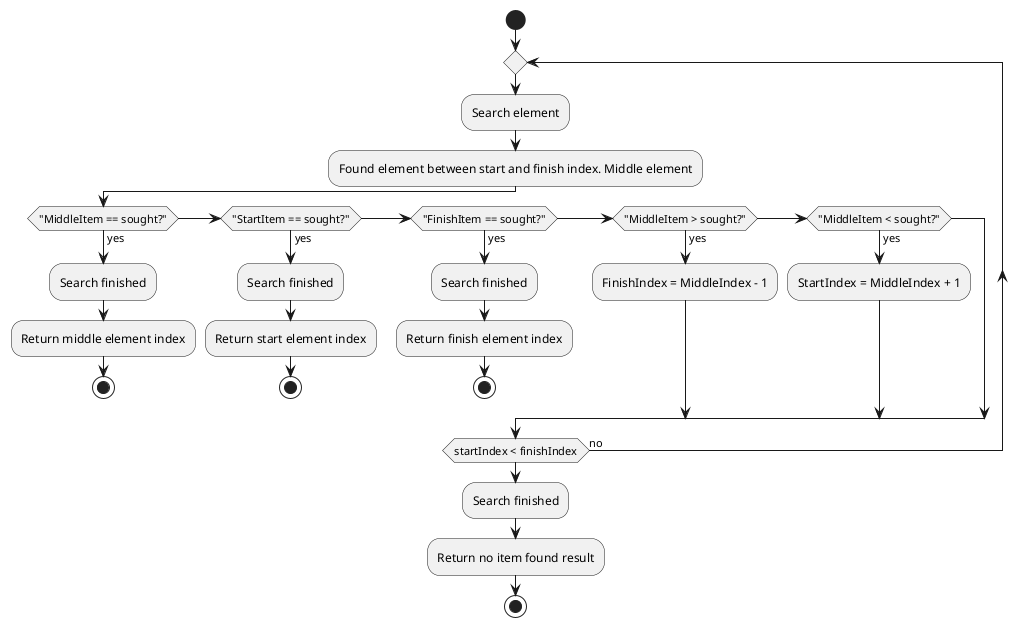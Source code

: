 @startuml

start

    repeat

        :Search element;
        :Found element between start and finish index. Middle element;

        if ("MiddleItem == sought?") then (yes)
            :Search finished;
            :Return middle element index;
            stop
        elseif ("StartItem == sought?") then (yes)
            :Search finished;
            :Return start element index;
            stop
        elseif ("FinishItem == sought?") then (yes)
            :Search finished;
            :Return finish element index;
            stop
        elseif ("MiddleItem > sought?") then (yes)
            :FinishIndex = MiddleIndex - 1;
        elseif ("MiddleItem < sought?") then (yes)
            :StartIndex = MiddleIndex + 1;
        endif

    repeat while (startIndex < finishIndex) is (no)

    :Search finished;
    :Return no item found result;

stop

@enduml